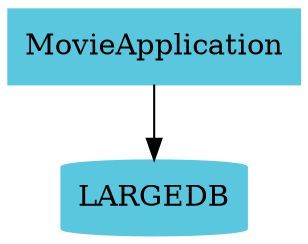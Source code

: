 digraph architecture {
  rankdir=TB;
  node[shape=component]
  node[shape=record]
  node[style=filled,color="#59C8DE"]
  {rank=same; MovieApplication};
  LARGEDB[shape=cylinder];
  MovieApplication -> LARGEDB;
}